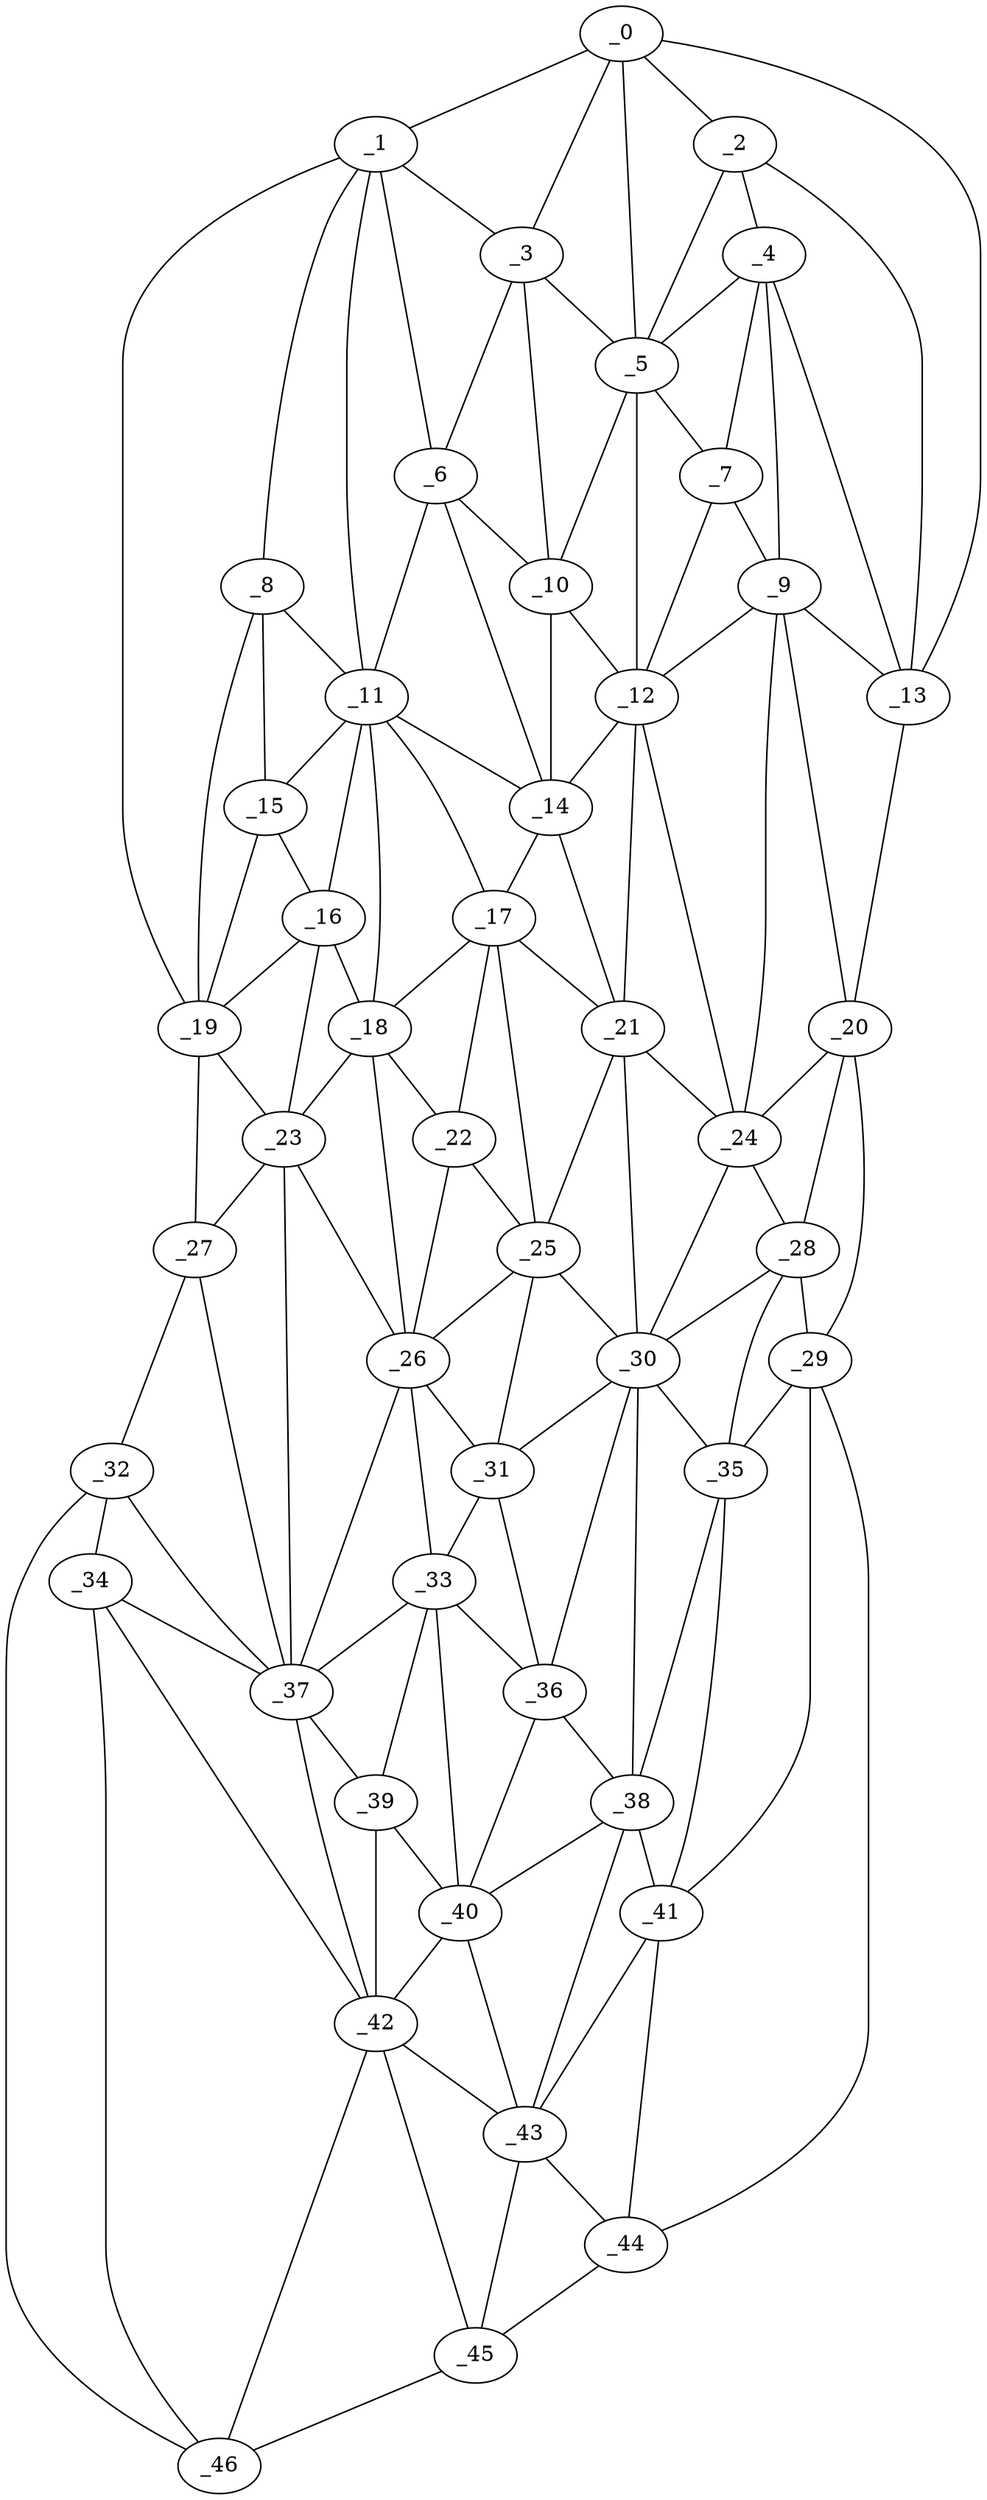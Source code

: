 graph "obj37__240.gxl" {
	_0	 [x=6,
		y=37];
	_1	 [x=10,
		y=72];
	_0 -- _1	 [valence=1];
	_2	 [x=16,
		y=35];
	_0 -- _2	 [valence=1];
	_3	 [x=17,
		y=63];
	_0 -- _3	 [valence=1];
	_5	 [x=22,
		y=46];
	_0 -- _5	 [valence=2];
	_13	 [x=37,
		y=20];
	_0 -- _13	 [valence=1];
	_1 -- _3	 [valence=2];
	_6	 [x=22,
		y=65];
	_1 -- _6	 [valence=2];
	_8	 [x=30,
		y=83];
	_1 -- _8	 [valence=2];
	_11	 [x=32,
		y=76];
	_1 -- _11	 [valence=2];
	_19	 [x=54,
		y=97];
	_1 -- _19	 [valence=1];
	_4	 [x=22,
		y=33];
	_2 -- _4	 [valence=2];
	_2 -- _5	 [valence=2];
	_2 -- _13	 [valence=1];
	_3 -- _5	 [valence=2];
	_3 -- _6	 [valence=2];
	_10	 [x=32,
		y=54];
	_3 -- _10	 [valence=2];
	_4 -- _5	 [valence=2];
	_7	 [x=30,
		y=37];
	_4 -- _7	 [valence=2];
	_9	 [x=32,
		y=28];
	_4 -- _9	 [valence=1];
	_4 -- _13	 [valence=2];
	_5 -- _7	 [valence=2];
	_5 -- _10	 [valence=1];
	_12	 [x=33,
		y=45];
	_5 -- _12	 [valence=2];
	_6 -- _10	 [valence=1];
	_6 -- _11	 [valence=2];
	_14	 [x=38,
		y=56];
	_6 -- _14	 [valence=2];
	_7 -- _9	 [valence=2];
	_7 -- _12	 [valence=2];
	_8 -- _11	 [valence=2];
	_15	 [x=44,
		y=91];
	_8 -- _15	 [valence=2];
	_8 -- _19	 [valence=2];
	_9 -- _12	 [valence=2];
	_9 -- _13	 [valence=1];
	_20	 [x=56,
		y=21];
	_9 -- _20	 [valence=2];
	_24	 [x=62,
		y=41];
	_9 -- _24	 [valence=2];
	_10 -- _12	 [valence=1];
	_10 -- _14	 [valence=2];
	_11 -- _14	 [valence=1];
	_11 -- _15	 [valence=2];
	_16	 [x=51,
		y=87];
	_11 -- _16	 [valence=1];
	_17	 [x=53,
		y=64];
	_11 -- _17	 [valence=2];
	_18	 [x=54,
		y=81];
	_11 -- _18	 [valence=2];
	_12 -- _14	 [valence=2];
	_21	 [x=57,
		y=55];
	_12 -- _21	 [valence=1];
	_12 -- _24	 [valence=1];
	_13 -- _20	 [valence=1];
	_14 -- _17	 [valence=2];
	_14 -- _21	 [valence=1];
	_15 -- _16	 [valence=2];
	_15 -- _19	 [valence=2];
	_16 -- _18	 [valence=2];
	_16 -- _19	 [valence=2];
	_23	 [x=58,
		y=90];
	_16 -- _23	 [valence=2];
	_17 -- _18	 [valence=2];
	_17 -- _21	 [valence=2];
	_22	 [x=58,
		y=71];
	_17 -- _22	 [valence=2];
	_25	 [x=65,
		y=58];
	_17 -- _25	 [valence=2];
	_18 -- _22	 [valence=1];
	_18 -- _23	 [valence=1];
	_26	 [x=65,
		y=70];
	_18 -- _26	 [valence=2];
	_19 -- _23	 [valence=1];
	_27	 [x=67,
		y=99];
	_19 -- _27	 [valence=1];
	_20 -- _24	 [valence=1];
	_28	 [x=68,
		y=36];
	_20 -- _28	 [valence=2];
	_29	 [x=69,
		y=26];
	_20 -- _29	 [valence=1];
	_21 -- _24	 [valence=2];
	_21 -- _25	 [valence=1];
	_30	 [x=70,
		y=52];
	_21 -- _30	 [valence=1];
	_22 -- _25	 [valence=1];
	_22 -- _26	 [valence=2];
	_23 -- _26	 [valence=1];
	_23 -- _27	 [valence=2];
	_37	 [x=82,
		y=86];
	_23 -- _37	 [valence=1];
	_24 -- _28	 [valence=2];
	_24 -- _30	 [valence=2];
	_25 -- _26	 [valence=2];
	_25 -- _30	 [valence=2];
	_31	 [x=75,
		y=65];
	_25 -- _31	 [valence=2];
	_26 -- _31	 [valence=2];
	_33	 [x=79,
		y=72];
	_26 -- _33	 [valence=2];
	_26 -- _37	 [valence=2];
	_32	 [x=75,
		y=99];
	_27 -- _32	 [valence=1];
	_27 -- _37	 [valence=2];
	_28 -- _29	 [valence=2];
	_28 -- _30	 [valence=2];
	_35	 [x=81,
		y=40];
	_28 -- _35	 [valence=1];
	_29 -- _35	 [valence=2];
	_41	 [x=92,
		y=45];
	_29 -- _41	 [valence=2];
	_44	 [x=102,
		y=48];
	_29 -- _44	 [valence=1];
	_30 -- _31	 [valence=2];
	_30 -- _35	 [valence=2];
	_36	 [x=81,
		y=61];
	_30 -- _36	 [valence=2];
	_38	 [x=88,
		y=51];
	_30 -- _38	 [valence=1];
	_31 -- _33	 [valence=1];
	_31 -- _36	 [valence=2];
	_34	 [x=79,
		y=97];
	_32 -- _34	 [valence=1];
	_32 -- _37	 [valence=2];
	_46	 [x=122,
		y=85];
	_32 -- _46	 [valence=1];
	_33 -- _36	 [valence=2];
	_33 -- _37	 [valence=2];
	_39	 [x=88,
		y=79];
	_33 -- _39	 [valence=1];
	_40	 [x=89,
		y=65];
	_33 -- _40	 [valence=2];
	_34 -- _37	 [valence=2];
	_42	 [x=94,
		y=78];
	_34 -- _42	 [valence=2];
	_34 -- _46	 [valence=1];
	_35 -- _38	 [valence=1];
	_35 -- _41	 [valence=1];
	_36 -- _38	 [valence=2];
	_36 -- _40	 [valence=1];
	_37 -- _39	 [valence=2];
	_37 -- _42	 [valence=1];
	_38 -- _40	 [valence=1];
	_38 -- _41	 [valence=2];
	_43	 [x=95,
		y=57];
	_38 -- _43	 [valence=1];
	_39 -- _40	 [valence=2];
	_39 -- _42	 [valence=1];
	_40 -- _42	 [valence=2];
	_40 -- _43	 [valence=2];
	_41 -- _43	 [valence=2];
	_41 -- _44	 [valence=2];
	_42 -- _43	 [valence=1];
	_45	 [x=108,
		y=55];
	_42 -- _45	 [valence=2];
	_42 -- _46	 [valence=2];
	_43 -- _44	 [valence=2];
	_43 -- _45	 [valence=2];
	_44 -- _45	 [valence=1];
	_45 -- _46	 [valence=1];
}
